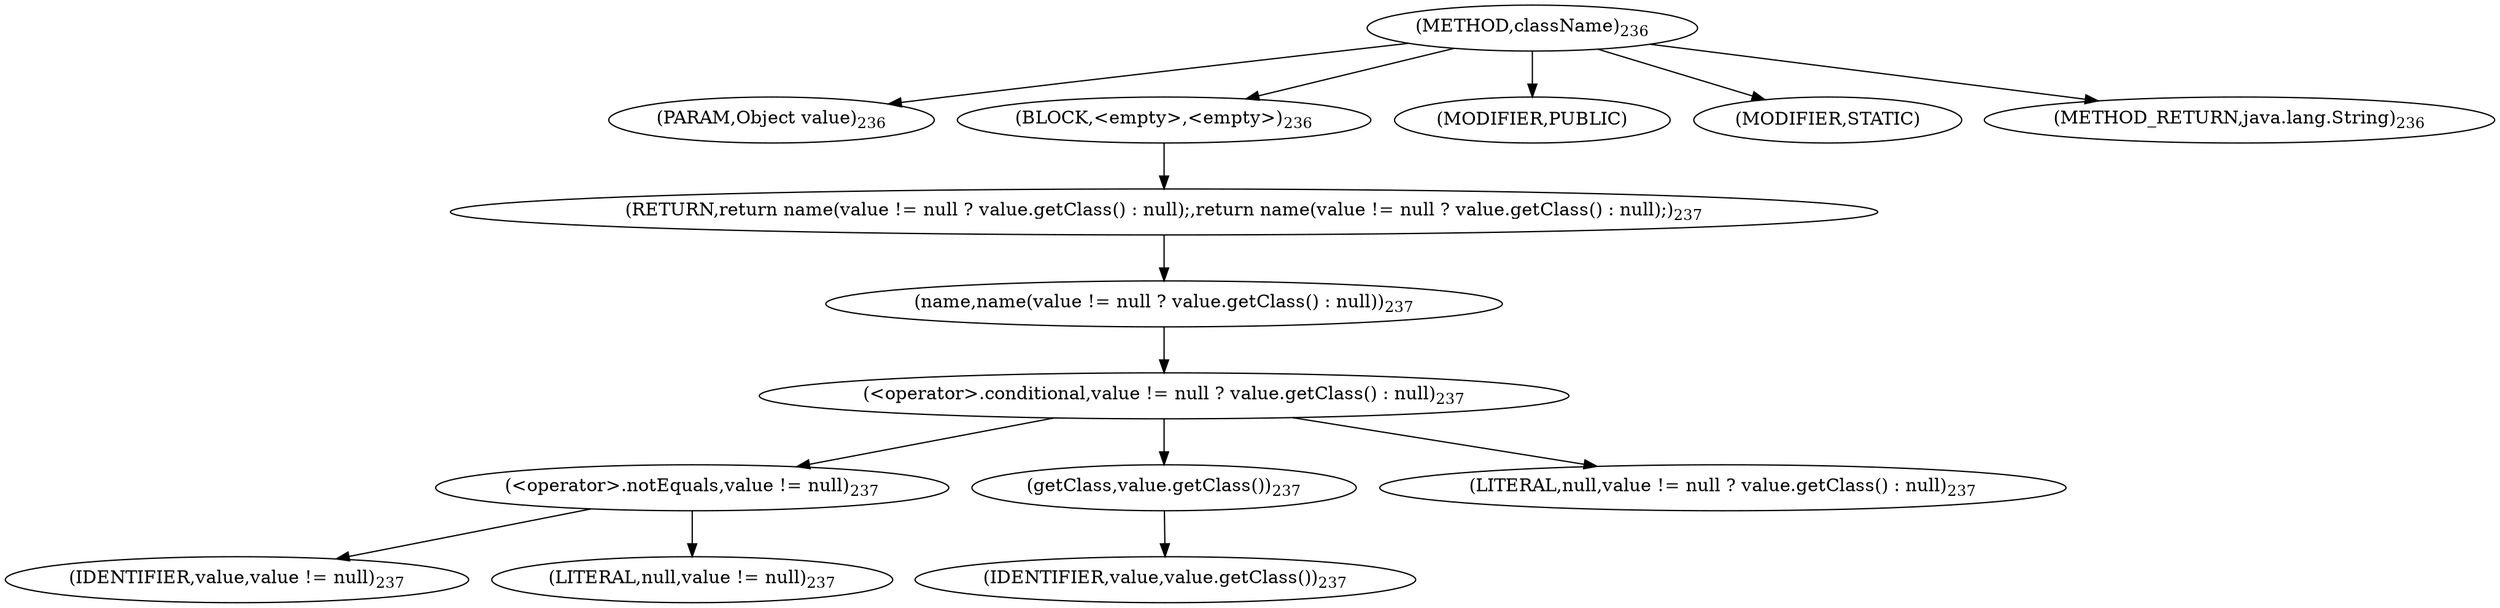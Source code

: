 digraph "className" {  
"491" [label = <(METHOD,className)<SUB>236</SUB>> ]
"492" [label = <(PARAM,Object value)<SUB>236</SUB>> ]
"493" [label = <(BLOCK,&lt;empty&gt;,&lt;empty&gt;)<SUB>236</SUB>> ]
"494" [label = <(RETURN,return name(value != null ? value.getClass() : null);,return name(value != null ? value.getClass() : null);)<SUB>237</SUB>> ]
"495" [label = <(name,name(value != null ? value.getClass() : null))<SUB>237</SUB>> ]
"496" [label = <(&lt;operator&gt;.conditional,value != null ? value.getClass() : null)<SUB>237</SUB>> ]
"497" [label = <(&lt;operator&gt;.notEquals,value != null)<SUB>237</SUB>> ]
"498" [label = <(IDENTIFIER,value,value != null)<SUB>237</SUB>> ]
"499" [label = <(LITERAL,null,value != null)<SUB>237</SUB>> ]
"500" [label = <(getClass,value.getClass())<SUB>237</SUB>> ]
"501" [label = <(IDENTIFIER,value,value.getClass())<SUB>237</SUB>> ]
"502" [label = <(LITERAL,null,value != null ? value.getClass() : null)<SUB>237</SUB>> ]
"503" [label = <(MODIFIER,PUBLIC)> ]
"504" [label = <(MODIFIER,STATIC)> ]
"505" [label = <(METHOD_RETURN,java.lang.String)<SUB>236</SUB>> ]
  "491" -> "492" 
  "491" -> "493" 
  "491" -> "503" 
  "491" -> "504" 
  "491" -> "505" 
  "493" -> "494" 
  "494" -> "495" 
  "495" -> "496" 
  "496" -> "497" 
  "496" -> "500" 
  "496" -> "502" 
  "497" -> "498" 
  "497" -> "499" 
  "500" -> "501" 
}
